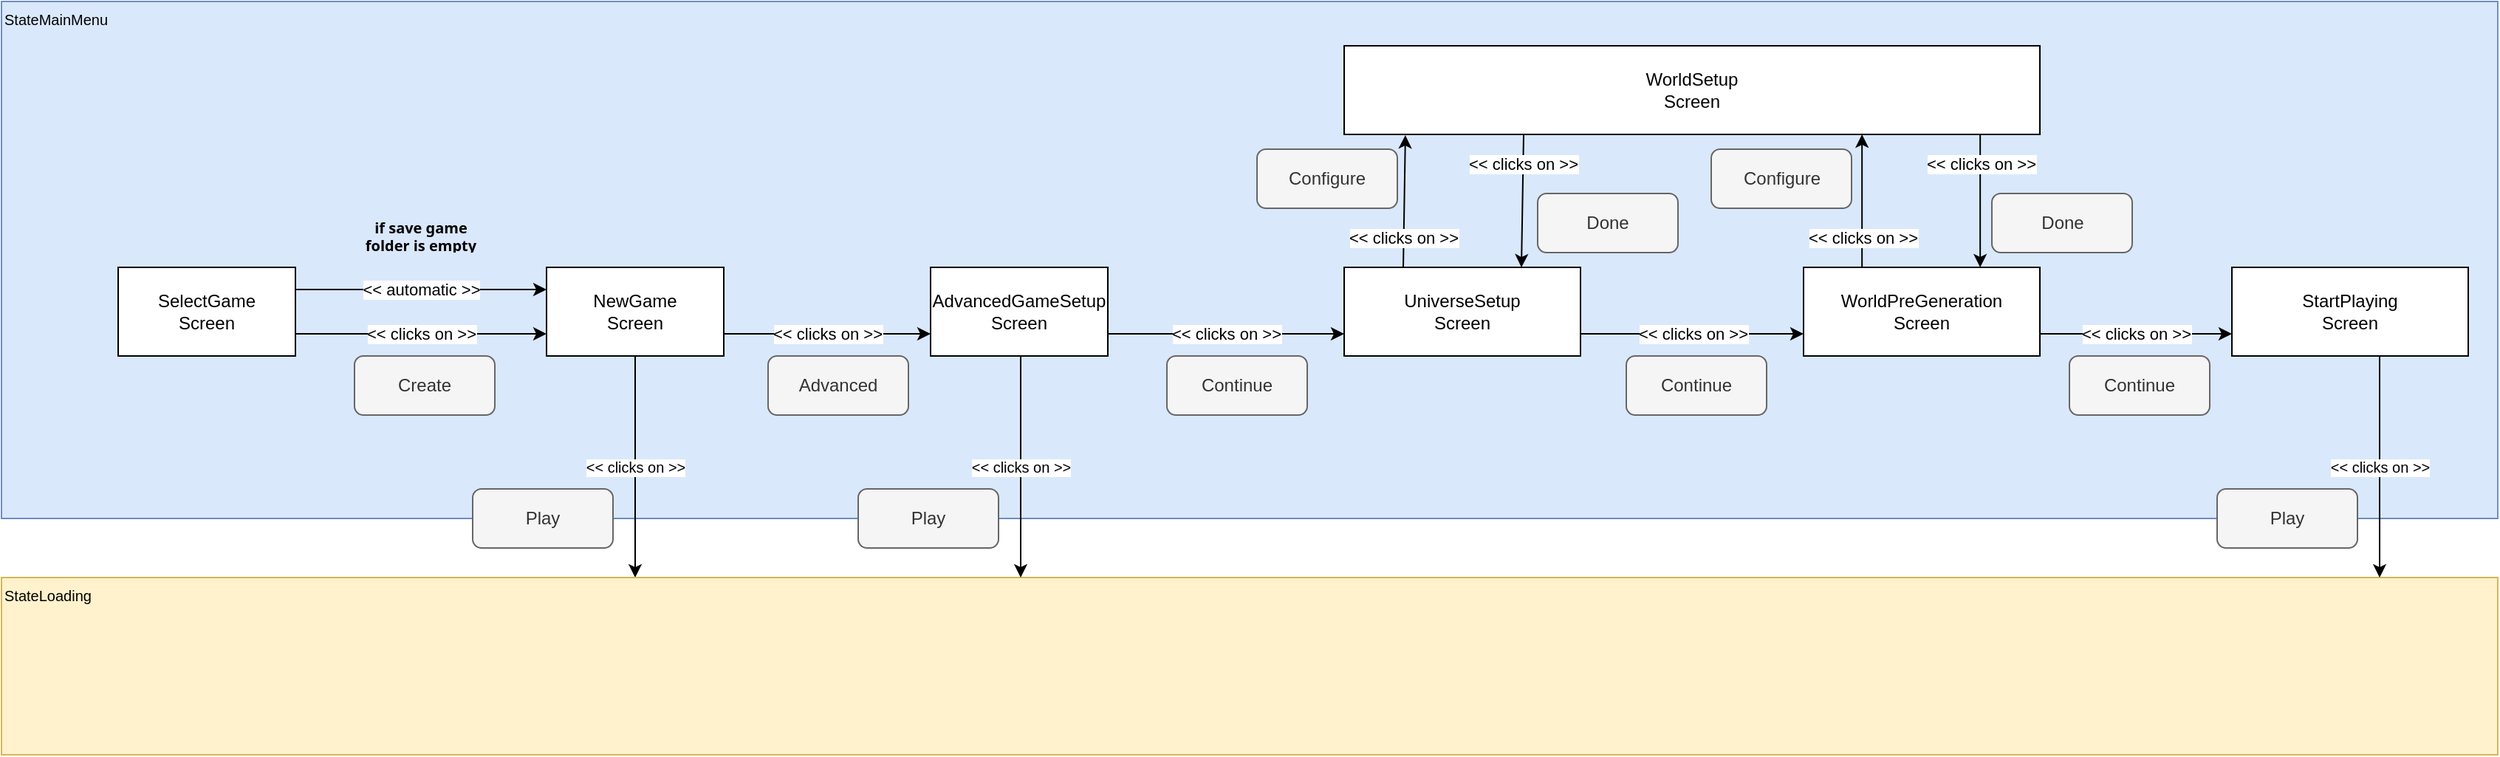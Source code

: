 <mxfile>
    <diagram id="p9F2ubCZKYM7KTAU1q6Q" name="Page-1">
        <mxGraphModel dx="2162" dy="1069" grid="1" gridSize="10" guides="1" tooltips="1" connect="1" arrows="1" fold="1" page="1" pageScale="1" pageWidth="850" pageHeight="1100" math="0" shadow="0">
            <root>
                <mxCell id="0"/>
                <mxCell id="1" parent="0"/>
                <mxCell id="19" value="StateMainMenu" style="rounded=0;whiteSpace=wrap;html=1;fontSize=10;fillColor=#dae8fc;strokeColor=#6c8ebf;align=left;horizontal=1;verticalAlign=top;" parent="1" vertex="1">
                    <mxGeometry x="50" y="70" width="1690" height="350" as="geometry"/>
                </mxCell>
                <mxCell id="7" value="&amp;lt;&amp;lt; clicks on &amp;gt;&amp;gt;" style="edgeStyle=none;html=1;exitX=1;exitY=0.75;exitDx=0;exitDy=0;entryX=0;entryY=0.75;entryDx=0;entryDy=0;" parent="1" source="2" target="3" edge="1">
                    <mxGeometry relative="1" as="geometry"/>
                </mxCell>
                <mxCell id="9" value="&amp;lt;&amp;lt; automatic &amp;gt;&amp;gt;" style="edgeStyle=none;html=1;exitX=1;exitY=0.25;exitDx=0;exitDy=0;entryX=0;entryY=0.25;entryDx=0;entryDy=0;" parent="1" source="2" target="3" edge="1">
                    <mxGeometry relative="1" as="geometry"/>
                </mxCell>
                <mxCell id="2" value="SelectGame&lt;br&gt;Screen" style="rounded=0;whiteSpace=wrap;html=1;" parent="1" vertex="1">
                    <mxGeometry x="129" y="250" width="120" height="60" as="geometry"/>
                </mxCell>
                <mxCell id="16" value="&amp;lt;&amp;lt; clicks on &amp;gt;&amp;gt;" style="edgeStyle=none;html=1;exitX=0.25;exitY=1;exitDx=0;exitDy=0;fontSize=10;" parent="1" edge="1">
                    <mxGeometry relative="1" as="geometry">
                        <mxPoint x="479" y="310.0" as="sourcePoint"/>
                        <mxPoint x="479" y="460" as="targetPoint"/>
                    </mxGeometry>
                </mxCell>
                <mxCell id="3" value="NewGame&lt;br&gt;Screen" style="rounded=0;whiteSpace=wrap;html=1;" parent="1" vertex="1">
                    <mxGeometry x="419" y="250" width="120" height="60" as="geometry"/>
                </mxCell>
                <mxCell id="6" value="Create" style="rounded=1;whiteSpace=wrap;html=1;fillColor=#f5f5f5;strokeColor=#666666;fontColor=#333333;" parent="1" vertex="1">
                    <mxGeometry x="289" y="310" width="95" height="40" as="geometry"/>
                </mxCell>
                <mxCell id="10" value="&lt;h1 style=&quot;font-size: 10px;&quot;&gt;if save game folder is empty&lt;/h1&gt;" style="text;html=1;strokeColor=none;fillColor=none;spacing=5;spacingTop=-20;whiteSpace=wrap;overflow=hidden;rounded=0;align=center;fontFamily=Noto Sans;fontSource=https%3A%2F%2Ffonts.googleapis.com%2Fcss%3Ffamily%3DNoto%2BSans;fontSize=10;" parent="1" vertex="1">
                    <mxGeometry x="289" y="220" width="90" height="20" as="geometry"/>
                </mxCell>
                <mxCell id="11" value="AdvancedGameSetup&lt;br&gt;Screen" style="rounded=0;whiteSpace=wrap;html=1;" parent="1" vertex="1">
                    <mxGeometry x="679" y="250" width="120" height="60" as="geometry"/>
                </mxCell>
                <mxCell id="12" value="Advanced" style="rounded=1;whiteSpace=wrap;html=1;fillColor=#f5f5f5;strokeColor=#666666;fontColor=#333333;" parent="1" vertex="1">
                    <mxGeometry x="569" y="310" width="95" height="40" as="geometry"/>
                </mxCell>
                <mxCell id="13" value="&amp;lt;&amp;lt; clicks on &amp;gt;&amp;gt;" style="edgeStyle=none;html=1;exitX=1;exitY=0.75;exitDx=0;exitDy=0;entryX=0;entryY=0.75;entryDx=0;entryDy=0;" parent="1" source="3" target="11" edge="1">
                    <mxGeometry relative="1" as="geometry">
                        <mxPoint x="259" y="305" as="sourcePoint"/>
                        <mxPoint x="429" y="305" as="targetPoint"/>
                    </mxGeometry>
                </mxCell>
                <mxCell id="14" value="Play" style="rounded=1;whiteSpace=wrap;html=1;fillColor=#f5f5f5;strokeColor=#666666;fontColor=#333333;" parent="1" vertex="1">
                    <mxGeometry x="369" y="400" width="95" height="40" as="geometry"/>
                </mxCell>
                <mxCell id="20" value="StateLoading" style="rounded=0;whiteSpace=wrap;html=1;fontSize=10;fillColor=#fff2cc;strokeColor=#d6b656;align=left;horizontal=1;verticalAlign=top;" vertex="1" parent="1">
                    <mxGeometry x="50" y="460" width="1690" height="120" as="geometry"/>
                </mxCell>
                <mxCell id="21" value="UniverseSetup&lt;br&gt;Screen" style="rounded=0;whiteSpace=wrap;html=1;" vertex="1" parent="1">
                    <mxGeometry x="959" y="250" width="160" height="60" as="geometry"/>
                </mxCell>
                <mxCell id="22" value="&amp;lt;&amp;lt; clicks on &amp;gt;&amp;gt;" style="edgeStyle=none;html=1;entryX=0;entryY=0.75;entryDx=0;entryDy=0;exitX=1;exitY=0.75;exitDx=0;exitDy=0;" edge="1" parent="1" source="11" target="21">
                    <mxGeometry relative="1" as="geometry">
                        <mxPoint x="929" y="510" as="sourcePoint"/>
                        <mxPoint x="689" y="305" as="targetPoint"/>
                    </mxGeometry>
                </mxCell>
                <mxCell id="23" value="Continue" style="rounded=1;whiteSpace=wrap;html=1;fillColor=#f5f5f5;strokeColor=#666666;fontColor=#333333;" vertex="1" parent="1">
                    <mxGeometry x="839" y="310" width="95" height="40" as="geometry"/>
                </mxCell>
                <mxCell id="25" value="WorldSetup&lt;br&gt;Screen" style="rounded=0;whiteSpace=wrap;html=1;" vertex="1" parent="1">
                    <mxGeometry x="959" y="100" width="471" height="60" as="geometry"/>
                </mxCell>
                <mxCell id="26" value="&amp;lt;&amp;lt; clicks on &amp;gt;&amp;gt;" style="edgeStyle=none;html=1;exitX=0.25;exitY=0;exitDx=0;exitDy=0;entryX=0.088;entryY=1.009;entryDx=0;entryDy=0;entryPerimeter=0;" edge="1" parent="1" source="21" target="25">
                    <mxGeometry x="-0.553" relative="1" as="geometry">
                        <mxPoint x="999" y="230" as="sourcePoint"/>
                        <mxPoint x="999" y="170" as="targetPoint"/>
                        <mxPoint as="offset"/>
                    </mxGeometry>
                </mxCell>
                <mxCell id="27" value="Configure" style="rounded=1;whiteSpace=wrap;html=1;fillColor=#f5f5f5;strokeColor=#666666;fontColor=#333333;" vertex="1" parent="1">
                    <mxGeometry x="900" y="170" width="95" height="40" as="geometry"/>
                </mxCell>
                <mxCell id="28" value="&amp;lt;&amp;lt; clicks on &amp;gt;&amp;gt;" style="edgeStyle=none;html=1;entryX=0.75;entryY=0;entryDx=0;entryDy=0;exitX=0.258;exitY=0.991;exitDx=0;exitDy=0;exitPerimeter=0;" edge="1" parent="1" source="25" target="21">
                    <mxGeometry x="-0.546" relative="1" as="geometry">
                        <mxPoint x="1080" y="170" as="sourcePoint"/>
                        <mxPoint x="999" y="170" as="targetPoint"/>
                        <mxPoint as="offset"/>
                    </mxGeometry>
                </mxCell>
                <mxCell id="29" value="Done" style="rounded=1;whiteSpace=wrap;html=1;fillColor=#f5f5f5;strokeColor=#666666;fontColor=#333333;" vertex="1" parent="1">
                    <mxGeometry x="1090" y="200" width="95" height="40" as="geometry"/>
                </mxCell>
                <mxCell id="30" value="WorldPreGeneration&lt;br&gt;Screen" style="rounded=0;whiteSpace=wrap;html=1;" vertex="1" parent="1">
                    <mxGeometry x="1270" y="250" width="160" height="60" as="geometry"/>
                </mxCell>
                <mxCell id="31" value="&amp;lt;&amp;lt; clicks on &amp;gt;&amp;gt;" style="edgeStyle=none;html=1;entryX=0;entryY=0.75;entryDx=0;entryDy=0;exitX=1;exitY=0.75;exitDx=0;exitDy=0;" edge="1" parent="1" source="21" target="30">
                    <mxGeometry relative="1" as="geometry">
                        <mxPoint x="1250" y="330" as="sourcePoint"/>
                        <mxPoint x="1410.0" y="330" as="targetPoint"/>
                    </mxGeometry>
                </mxCell>
                <mxCell id="32" value="Continue" style="rounded=1;whiteSpace=wrap;html=1;fillColor=#f5f5f5;strokeColor=#666666;fontColor=#333333;" vertex="1" parent="1">
                    <mxGeometry x="1150" y="310" width="95" height="40" as="geometry"/>
                </mxCell>
                <mxCell id="33" value="StartPlaying&lt;br&gt;Screen" style="rounded=0;whiteSpace=wrap;html=1;" vertex="1" parent="1">
                    <mxGeometry x="1560" y="250" width="160" height="60" as="geometry"/>
                </mxCell>
                <mxCell id="34" value="&amp;lt;&amp;lt; clicks on &amp;gt;&amp;gt;" style="edgeStyle=none;html=1;entryX=0;entryY=0.75;entryDx=0;entryDy=0;exitX=1;exitY=0.75;exitDx=0;exitDy=0;" edge="1" parent="1" source="30" target="33">
                    <mxGeometry relative="1" as="geometry">
                        <mxPoint x="1129.0" y="305" as="sourcePoint"/>
                        <mxPoint x="1280" y="305" as="targetPoint"/>
                    </mxGeometry>
                </mxCell>
                <mxCell id="35" value="Continue" style="rounded=1;whiteSpace=wrap;html=1;fillColor=#f5f5f5;strokeColor=#666666;fontColor=#333333;" vertex="1" parent="1">
                    <mxGeometry x="1450" y="310" width="95" height="40" as="geometry"/>
                </mxCell>
                <mxCell id="38" value="&amp;lt;&amp;lt; clicks on &amp;gt;&amp;gt;" style="edgeStyle=none;html=1;entryX=0.25;entryY=1;entryDx=0;entryDy=0;exitX=0.25;exitY=0;exitDx=0;exitDy=0;" edge="1" parent="1">
                    <mxGeometry x="-0.556" relative="1" as="geometry">
                        <mxPoint x="1309.58" y="250" as="sourcePoint"/>
                        <mxPoint x="1309.58" y="160" as="targetPoint"/>
                        <mxPoint as="offset"/>
                    </mxGeometry>
                </mxCell>
                <mxCell id="39" value="&amp;lt;&amp;lt; clicks on &amp;gt;&amp;gt;" style="edgeStyle=none;html=1;entryX=0.75;entryY=0;entryDx=0;entryDy=0;exitX=0.75;exitY=1;exitDx=0;exitDy=0;" edge="1" parent="1">
                    <mxGeometry x="-0.556" relative="1" as="geometry">
                        <mxPoint x="1389.58" y="160" as="sourcePoint"/>
                        <mxPoint x="1389.58" y="250" as="targetPoint"/>
                        <mxPoint as="offset"/>
                    </mxGeometry>
                </mxCell>
                <mxCell id="40" value="Configure" style="rounded=1;whiteSpace=wrap;html=1;fillColor=#f5f5f5;strokeColor=#666666;fontColor=#333333;" vertex="1" parent="1">
                    <mxGeometry x="1207.5" y="170" width="95" height="40" as="geometry"/>
                </mxCell>
                <mxCell id="41" value="Done" style="rounded=1;whiteSpace=wrap;html=1;fillColor=#f5f5f5;strokeColor=#666666;fontColor=#333333;" vertex="1" parent="1">
                    <mxGeometry x="1397.5" y="200" width="95" height="40" as="geometry"/>
                </mxCell>
                <mxCell id="42" value="&amp;lt;&amp;lt; clicks on &amp;gt;&amp;gt;" style="edgeStyle=none;html=1;exitX=0.25;exitY=1;exitDx=0;exitDy=0;fontSize=10;" edge="1" parent="1">
                    <mxGeometry relative="1" as="geometry">
                        <mxPoint x="1660" y="310.0" as="sourcePoint"/>
                        <mxPoint x="1660" y="460.0" as="targetPoint"/>
                    </mxGeometry>
                </mxCell>
                <mxCell id="43" value="Play" style="rounded=1;whiteSpace=wrap;html=1;fillColor=#f5f5f5;strokeColor=#666666;fontColor=#333333;" vertex="1" parent="1">
                    <mxGeometry x="1550" y="400" width="95" height="40" as="geometry"/>
                </mxCell>
                <mxCell id="44" value="Play" style="rounded=1;whiteSpace=wrap;html=1;fillColor=#f5f5f5;strokeColor=#666666;fontColor=#333333;" vertex="1" parent="1">
                    <mxGeometry x="630" y="400" width="95" height="40" as="geometry"/>
                </mxCell>
                <mxCell id="45" value="&amp;lt;&amp;lt; clicks on &amp;gt;&amp;gt;" style="edgeStyle=none;html=1;exitX=0.25;exitY=1;exitDx=0;exitDy=0;fontSize=10;" edge="1" parent="1">
                    <mxGeometry relative="1" as="geometry">
                        <mxPoint x="740" y="310.0" as="sourcePoint"/>
                        <mxPoint x="740" y="460.0" as="targetPoint"/>
                    </mxGeometry>
                </mxCell>
            </root>
        </mxGraphModel>
    </diagram>
</mxfile>